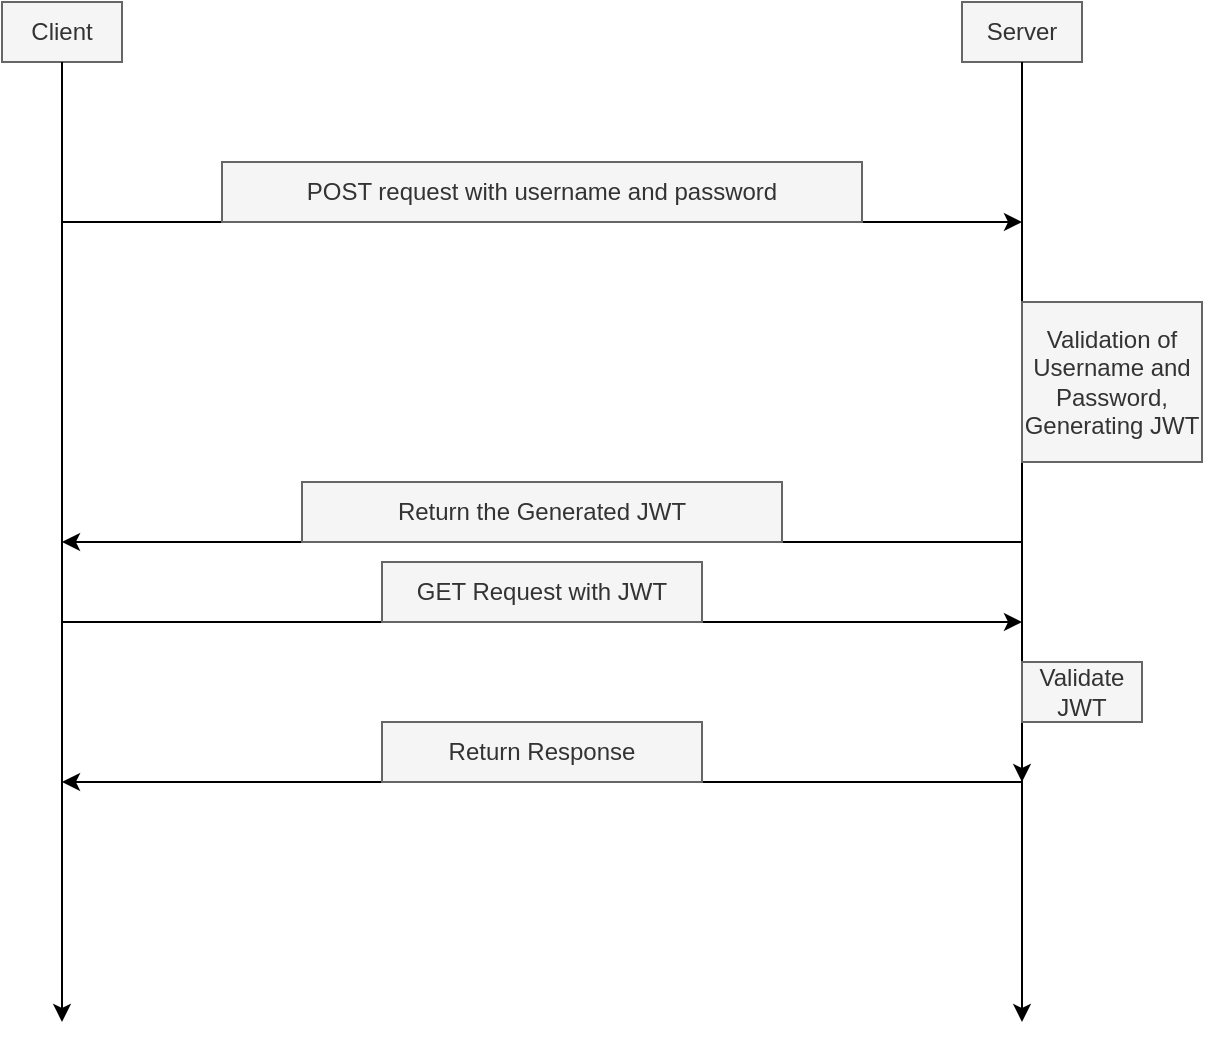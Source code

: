 <mxfile>
    <diagram id="rkzv65H9JLEtuonP9uKg" name="Page-1">
        <mxGraphModel dx="1216" dy="659" grid="1" gridSize="10" guides="1" tooltips="1" connect="1" arrows="1" fold="1" page="1" pageScale="1" pageWidth="850" pageHeight="1100" math="0" shadow="0">
            <root>
                <mxCell id="0"/>
                <mxCell id="1" parent="0"/>
                <mxCell id="3" value="Client" style="text;strokeColor=#666666;align=center;fillColor=#f5f5f5;html=1;verticalAlign=middle;whiteSpace=wrap;rounded=0;fontColor=#333333;" parent="1" vertex="1">
                    <mxGeometry x="170" y="50" width="60" height="30" as="geometry"/>
                </mxCell>
                <mxCell id="9" value="Server" style="text;strokeColor=#666666;align=center;fillColor=#f5f5f5;html=1;verticalAlign=middle;whiteSpace=wrap;rounded=0;fontColor=#333333;" parent="1" vertex="1">
                    <mxGeometry x="650" y="50" width="60" height="30" as="geometry"/>
                </mxCell>
                <mxCell id="40" value="" style="edgeStyle=none;orthogonalLoop=1;jettySize=auto;html=1;exitX=0.5;exitY=1;exitDx=0;exitDy=0;" edge="1" parent="1" source="3">
                    <mxGeometry width="80" relative="1" as="geometry">
                        <mxPoint x="420" y="240" as="sourcePoint"/>
                        <mxPoint x="200" y="560" as="targetPoint"/>
                        <Array as="points"/>
                    </mxGeometry>
                </mxCell>
                <mxCell id="41" value="" style="edgeStyle=none;orthogonalLoop=1;jettySize=auto;html=1;exitX=0.5;exitY=1;exitDx=0;exitDy=0;" edge="1" parent="1" source="9">
                    <mxGeometry width="80" relative="1" as="geometry">
                        <mxPoint x="420" y="240" as="sourcePoint"/>
                        <mxPoint x="680" y="560" as="targetPoint"/>
                        <Array as="points"/>
                    </mxGeometry>
                </mxCell>
                <mxCell id="42" value="" style="edgeStyle=none;orthogonalLoop=1;jettySize=auto;html=1;" edge="1" parent="1">
                    <mxGeometry width="80" relative="1" as="geometry">
                        <mxPoint x="200" y="160" as="sourcePoint"/>
                        <mxPoint x="680" y="160" as="targetPoint"/>
                        <Array as="points"/>
                    </mxGeometry>
                </mxCell>
                <mxCell id="43" value="POST request with username and password" style="text;strokeColor=#666666;align=center;fillColor=#f5f5f5;html=1;verticalAlign=middle;whiteSpace=wrap;rounded=0;fontColor=#333333;" vertex="1" parent="1">
                    <mxGeometry x="280" y="130" width="320" height="30" as="geometry"/>
                </mxCell>
                <mxCell id="45" value="Validation of Username and Password,&lt;br&gt;Generating JWT" style="text;strokeColor=#666666;align=center;fillColor=#f5f5f5;html=1;verticalAlign=middle;whiteSpace=wrap;rounded=0;fontColor=#333333;" vertex="1" parent="1">
                    <mxGeometry x="680" y="200" width="90" height="80" as="geometry"/>
                </mxCell>
                <mxCell id="46" value="" style="edgeStyle=none;orthogonalLoop=1;jettySize=auto;html=1;" edge="1" parent="1">
                    <mxGeometry width="80" relative="1" as="geometry">
                        <mxPoint x="680" y="320" as="sourcePoint"/>
                        <mxPoint x="200" y="320" as="targetPoint"/>
                        <Array as="points"/>
                    </mxGeometry>
                </mxCell>
                <mxCell id="47" value="Return the Generated JWT" style="text;strokeColor=#666666;align=center;fillColor=#f5f5f5;html=1;verticalAlign=middle;whiteSpace=wrap;rounded=0;fontColor=#333333;" vertex="1" parent="1">
                    <mxGeometry x="320" y="290" width="240" height="30" as="geometry"/>
                </mxCell>
                <mxCell id="49" value="" style="edgeStyle=none;orthogonalLoop=1;jettySize=auto;html=1;" edge="1" parent="1">
                    <mxGeometry width="80" relative="1" as="geometry">
                        <mxPoint x="200" y="360" as="sourcePoint"/>
                        <mxPoint x="680" y="360" as="targetPoint"/>
                        <Array as="points"/>
                    </mxGeometry>
                </mxCell>
                <mxCell id="50" value="GET Request with JWT" style="text;strokeColor=#666666;align=center;fillColor=#f5f5f5;html=1;verticalAlign=middle;whiteSpace=wrap;rounded=0;fontColor=#333333;" vertex="1" parent="1">
                    <mxGeometry x="360" y="330" width="160" height="30" as="geometry"/>
                </mxCell>
                <mxCell id="52" value="" style="edgeStyle=none;orthogonalLoop=1;jettySize=auto;html=1;" edge="1" parent="1">
                    <mxGeometry width="80" relative="1" as="geometry">
                        <mxPoint x="680" y="360" as="sourcePoint"/>
                        <mxPoint x="680" y="440" as="targetPoint"/>
                        <Array as="points"/>
                    </mxGeometry>
                </mxCell>
                <mxCell id="53" value="Validate JWT" style="text;strokeColor=#666666;align=center;fillColor=#f5f5f5;html=1;verticalAlign=middle;whiteSpace=wrap;rounded=0;fontColor=#333333;" vertex="1" parent="1">
                    <mxGeometry x="680" y="380" width="60" height="30" as="geometry"/>
                </mxCell>
                <mxCell id="54" value="" style="edgeStyle=none;orthogonalLoop=1;jettySize=auto;html=1;" edge="1" parent="1">
                    <mxGeometry width="80" relative="1" as="geometry">
                        <mxPoint x="680" y="440" as="sourcePoint"/>
                        <mxPoint x="200" y="440" as="targetPoint"/>
                        <Array as="points"/>
                    </mxGeometry>
                </mxCell>
                <mxCell id="55" value="Return Response" style="text;strokeColor=#666666;align=center;fillColor=#f5f5f5;html=1;verticalAlign=middle;whiteSpace=wrap;rounded=0;fontColor=#333333;" vertex="1" parent="1">
                    <mxGeometry x="360" y="410" width="160" height="30" as="geometry"/>
                </mxCell>
            </root>
        </mxGraphModel>
    </diagram>
</mxfile>